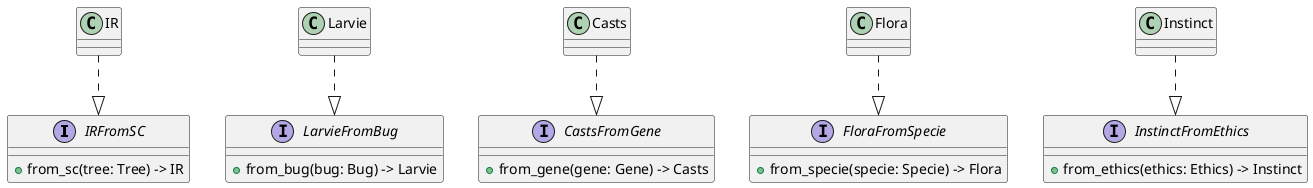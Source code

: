 @startuml "SC2IR - Trait Structure"
skinparam backgroundColor white

interface "IRFromSC" as IRFromSCTrait {
  +from_sc(tree: Tree) -> IR
}

interface "LarvieFromBug" as LarvieFromBugTrait {
  +from_bug(bug: Bug) -> Larvie
}

interface "CastsFromGene" as CastsFromGeneTrait {
  +from_gene(gene: Gene) -> Casts
}

interface "FloraFromSpecie" as FloraFromSpecieTrait {
  +from_specie(specie: Specie) -> Flora
}

interface "InstinctFromEthics" as InstinctFromEthicsTrait {
  +from_ethics(ethics: Ethics) -> Instinct
}

class "IR" as IRClass {
}

class "Larvie" as LarvieClass {
}

class "Casts" as CastsClass {
}

class "Flora" as FloraClass {
}

class "Instinct" as InstinctClass {
}

IRClass ..|> IRFromSCTrait
LarvieClass ..|> LarvieFromBugTrait
CastsClass ..|> CastsFromGeneTrait
FloraClass ..|> FloraFromSpecieTrait
InstinctClass ..|> InstinctFromEthicsTrait

@enduml
